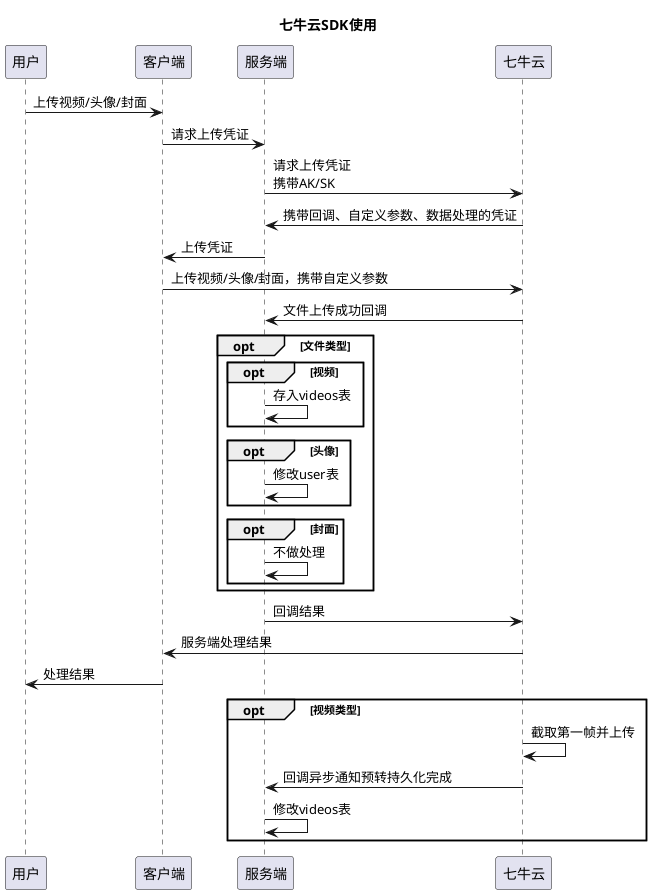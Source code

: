 @startuml
'https://plantuml.com/sequence-diagram

'autonumber

title 七牛云SDK使用

participant 用户
participant 客户端
participant 服务端
participant 七牛云

用户 -> 客户端 : 上传视频/头像/封面
客户端 -> 服务端:请求上传凭证
服务端 -> 七牛云:请求上传凭证\n携带AK/SK
七牛云 -> 服务端:携带回调、自定义参数、数据处理的凭证
服务端 -> 客户端:上传凭证
客户端 -> 七牛云:上传视频/头像/封面，携带自定义参数
七牛云 -> 服务端:文件上传成功回调
opt 文件类型
    opt 视频
    服务端 -> 服务端:存入videos表
    end
    opt 头像
    服务端 -> 服务端:修改user表
    end
    opt 封面
    服务端 -> 服务端:不做处理
    end
end

服务端 -> 七牛云: 回调结果
七牛云 -> 客户端: 服务端处理结果
客户端 -> 用户: 处理结果

opt 视频类型
七牛云 -> 七牛云: 截取第一帧并上传
七牛云 -> 服务端: 回调异步通知预转持久化完成
服务端 -> 服务端: 修改videos表
end

@enduml